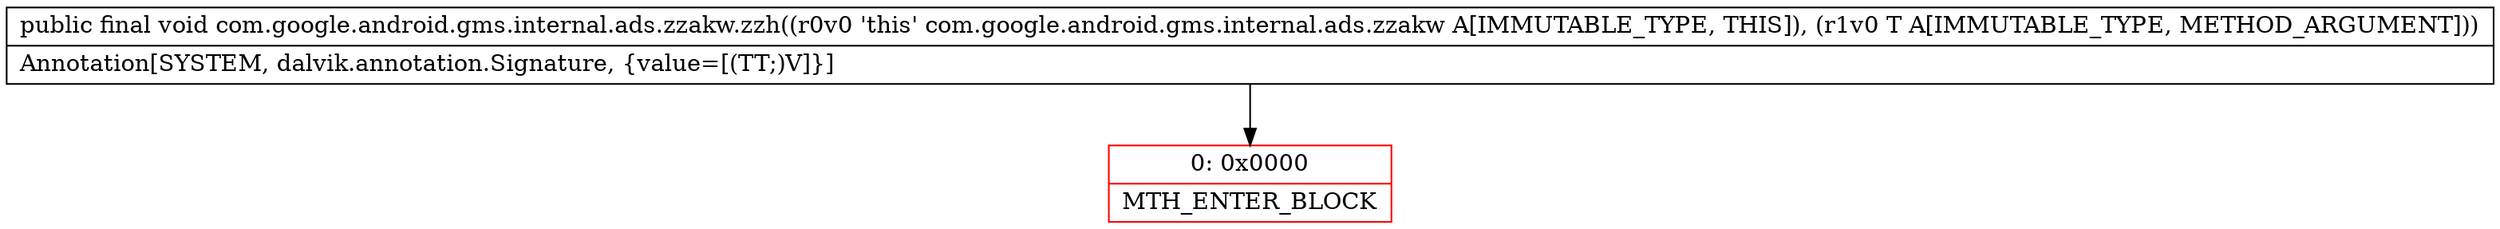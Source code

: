 digraph "CFG forcom.google.android.gms.internal.ads.zzakw.zzh(Ljava\/lang\/Object;)V" {
subgraph cluster_Region_445353505 {
label = "R(0)";
node [shape=record,color=blue];
}
Node_0 [shape=record,color=red,label="{0\:\ 0x0000|MTH_ENTER_BLOCK\l}"];
MethodNode[shape=record,label="{public final void com.google.android.gms.internal.ads.zzakw.zzh((r0v0 'this' com.google.android.gms.internal.ads.zzakw A[IMMUTABLE_TYPE, THIS]), (r1v0 T A[IMMUTABLE_TYPE, METHOD_ARGUMENT]))  | Annotation[SYSTEM, dalvik.annotation.Signature, \{value=[(TT;)V]\}]\l}"];
MethodNode -> Node_0;
}

